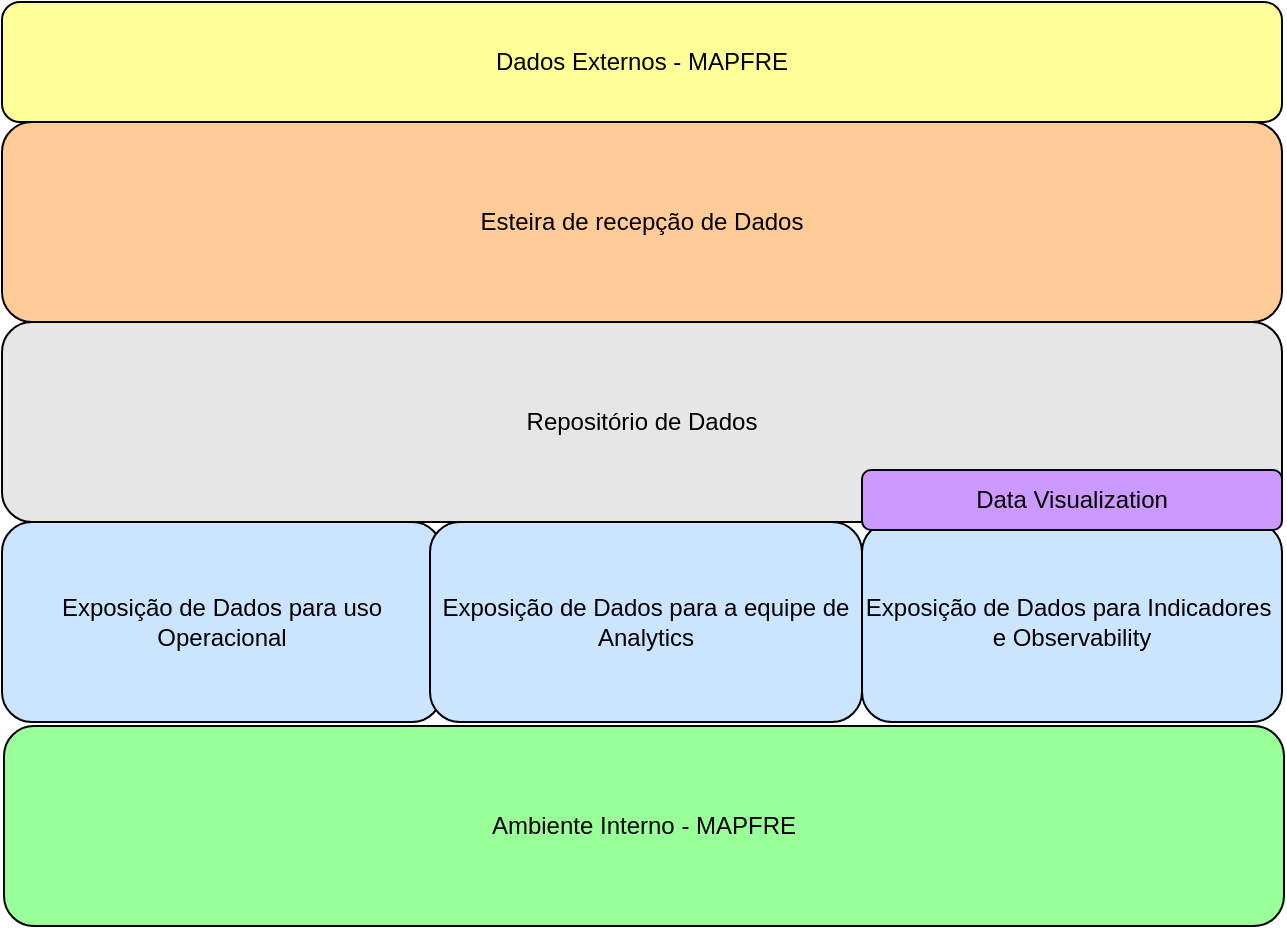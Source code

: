<mxfile version="14.4.8" type="github"><diagram id="xibDhdju0Xyuz-wfNsiG" name="Page-1"><mxGraphModel dx="1662" dy="762" grid="1" gridSize="10" guides="1" tooltips="1" connect="1" arrows="1" fold="1" page="1" pageScale="1" pageWidth="827" pageHeight="1169" math="0" shadow="0"><root><mxCell id="0"/><mxCell id="1" parent="0"/><mxCell id="sgF5QEC_HqrIHwp_ZgDv-1" value="Dados Externos - MAPFRE" style="rounded=1;whiteSpace=wrap;html=1;fillColor=#FFFF99;" parent="1" vertex="1"><mxGeometry x="110" y="123" width="640" height="60" as="geometry"/></mxCell><mxCell id="sgF5QEC_HqrIHwp_ZgDv-2" value="Esteira de recepção de Dados" style="rounded=1;whiteSpace=wrap;html=1;fillColor=#FFCC99;" parent="1" vertex="1"><mxGeometry x="110" y="183" width="640" height="100" as="geometry"/></mxCell><mxCell id="sgF5QEC_HqrIHwp_ZgDv-4" value="Repositório de Dados" style="rounded=1;whiteSpace=wrap;html=1;fillColor=#E6E6E6;" parent="1" vertex="1"><mxGeometry x="110" y="283" width="640" height="100" as="geometry"/></mxCell><mxCell id="sgF5QEC_HqrIHwp_ZgDv-5" value="Exposição de Dados para uso Operacional" style="rounded=1;whiteSpace=wrap;html=1;fillColor=#CCE5FF;" parent="1" vertex="1"><mxGeometry x="110" y="383" width="220" height="100" as="geometry"/></mxCell><mxCell id="sgF5QEC_HqrIHwp_ZgDv-6" value="Exposição de Dados para a equipe de Analytics" style="rounded=1;whiteSpace=wrap;html=1;fillColor=#CCE5FF;" parent="1" vertex="1"><mxGeometry x="324" y="383" width="216" height="100" as="geometry"/></mxCell><mxCell id="sgF5QEC_HqrIHwp_ZgDv-7" value="Exposição de Dados para Indicadores&amp;nbsp; e Observability" style="rounded=1;whiteSpace=wrap;html=1;fillColor=#CCE5FF;" parent="1" vertex="1"><mxGeometry x="540" y="383" width="210" height="100" as="geometry"/></mxCell><mxCell id="sgF5QEC_HqrIHwp_ZgDv-8" value="Ambiente Interno - MAPFRE" style="rounded=1;whiteSpace=wrap;html=1;fillColor=#99FF99;" parent="1" vertex="1"><mxGeometry x="111" y="485" width="640" height="100" as="geometry"/></mxCell><mxCell id="sgF5QEC_HqrIHwp_ZgDv-9" value="Data Visualization" style="rounded=1;whiteSpace=wrap;html=1;fillColor=#CC99FF;" parent="1" vertex="1"><mxGeometry x="540" y="357" width="210" height="30" as="geometry"/></mxCell></root></mxGraphModel></diagram></mxfile>
